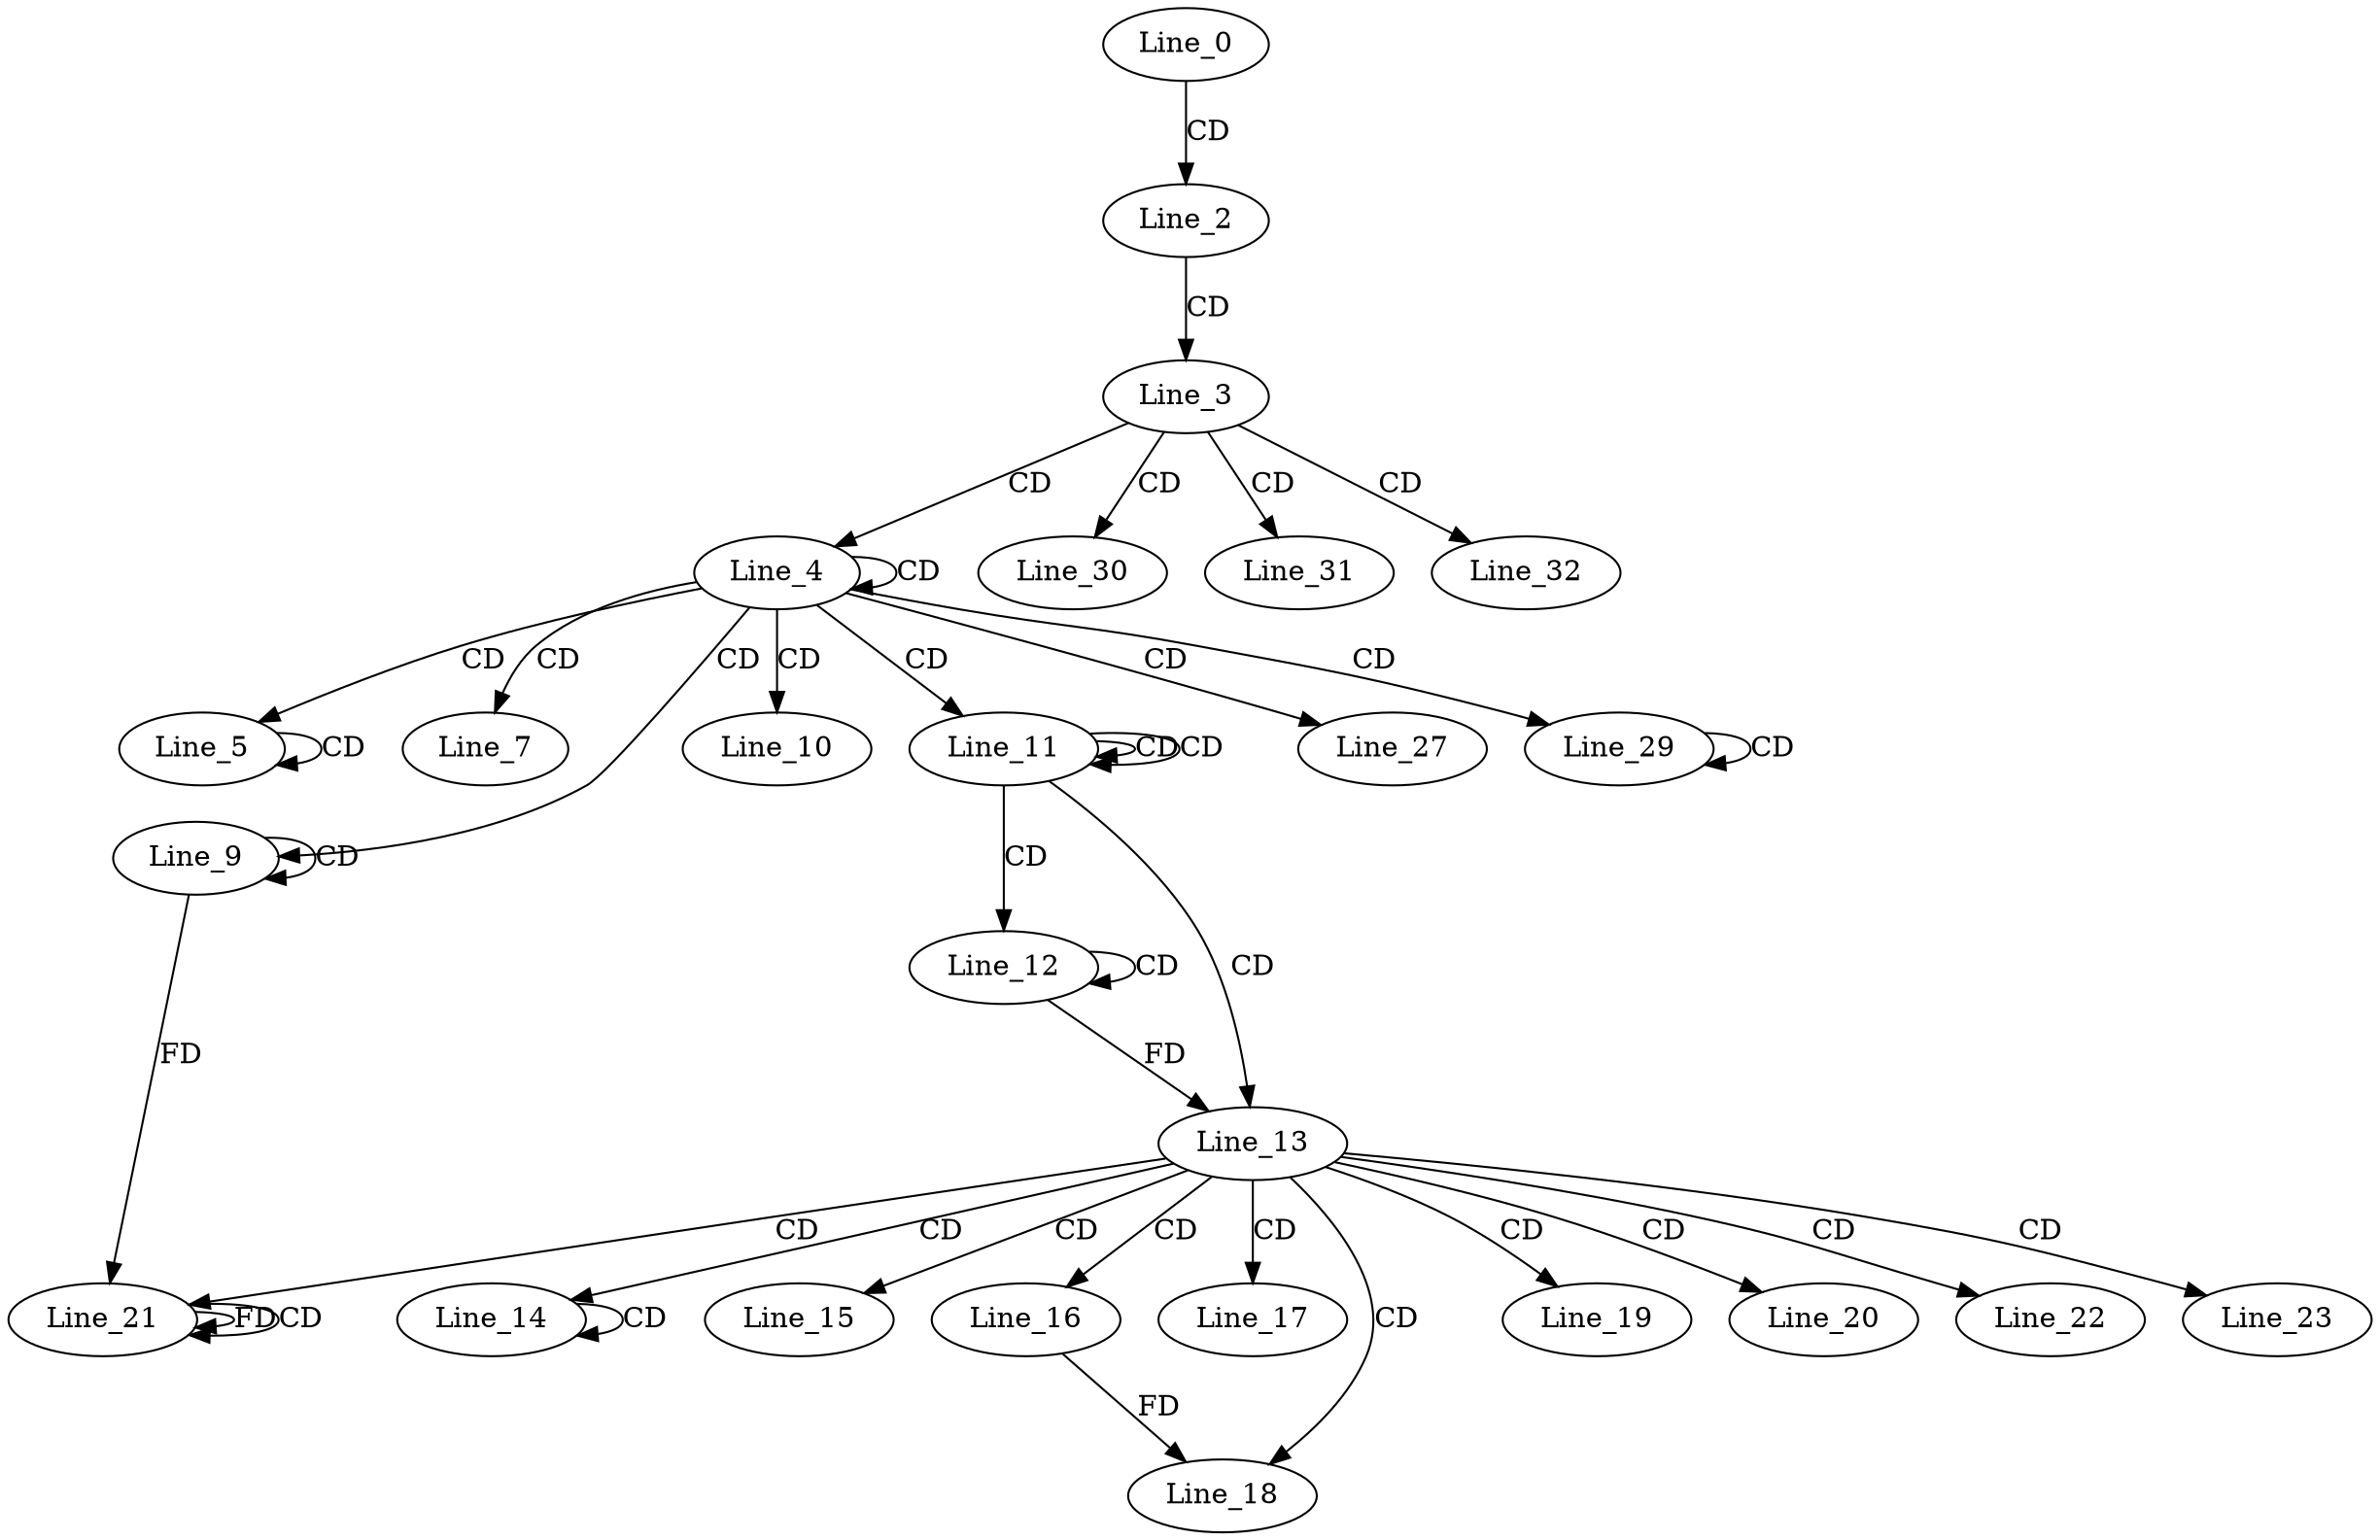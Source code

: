 digraph G {
  Line_0;
  Line_2;
  Line_3;
  Line_4;
  Line_5;
  Line_5;
  Line_7;
  Line_9;
  Line_9;
  Line_10;
  Line_11;
  Line_11;
  Line_12;
  Line_12;
  Line_13;
  Line_14;
  Line_14;
  Line_15;
  Line_16;
  Line_17;
  Line_18;
  Line_19;
  Line_20;
  Line_21;
  Line_21;
  Line_22;
  Line_23;
  Line_27;
  Line_29;
  Line_29;
  Line_30;
  Line_31;
  Line_32;
  Line_0 -> Line_2 [ label="CD" ];
  Line_2 -> Line_3 [ label="CD" ];
  Line_3 -> Line_4 [ label="CD" ];
  Line_4 -> Line_4 [ label="CD" ];
  Line_4 -> Line_5 [ label="CD" ];
  Line_5 -> Line_5 [ label="CD" ];
  Line_4 -> Line_7 [ label="CD" ];
  Line_4 -> Line_9 [ label="CD" ];
  Line_9 -> Line_9 [ label="CD" ];
  Line_4 -> Line_10 [ label="CD" ];
  Line_4 -> Line_11 [ label="CD" ];
  Line_11 -> Line_11 [ label="CD" ];
  Line_11 -> Line_11 [ label="CD" ];
  Line_11 -> Line_12 [ label="CD" ];
  Line_12 -> Line_12 [ label="CD" ];
  Line_11 -> Line_13 [ label="CD" ];
  Line_12 -> Line_13 [ label="FD" ];
  Line_13 -> Line_14 [ label="CD" ];
  Line_14 -> Line_14 [ label="CD" ];
  Line_13 -> Line_15 [ label="CD" ];
  Line_13 -> Line_16 [ label="CD" ];
  Line_13 -> Line_17 [ label="CD" ];
  Line_13 -> Line_18 [ label="CD" ];
  Line_16 -> Line_18 [ label="FD" ];
  Line_13 -> Line_19 [ label="CD" ];
  Line_13 -> Line_20 [ label="CD" ];
  Line_13 -> Line_21 [ label="CD" ];
  Line_21 -> Line_21 [ label="FD" ];
  Line_9 -> Line_21 [ label="FD" ];
  Line_21 -> Line_21 [ label="CD" ];
  Line_13 -> Line_22 [ label="CD" ];
  Line_13 -> Line_23 [ label="CD" ];
  Line_4 -> Line_27 [ label="CD" ];
  Line_4 -> Line_29 [ label="CD" ];
  Line_29 -> Line_29 [ label="CD" ];
  Line_3 -> Line_30 [ label="CD" ];
  Line_3 -> Line_31 [ label="CD" ];
  Line_3 -> Line_32 [ label="CD" ];
}
